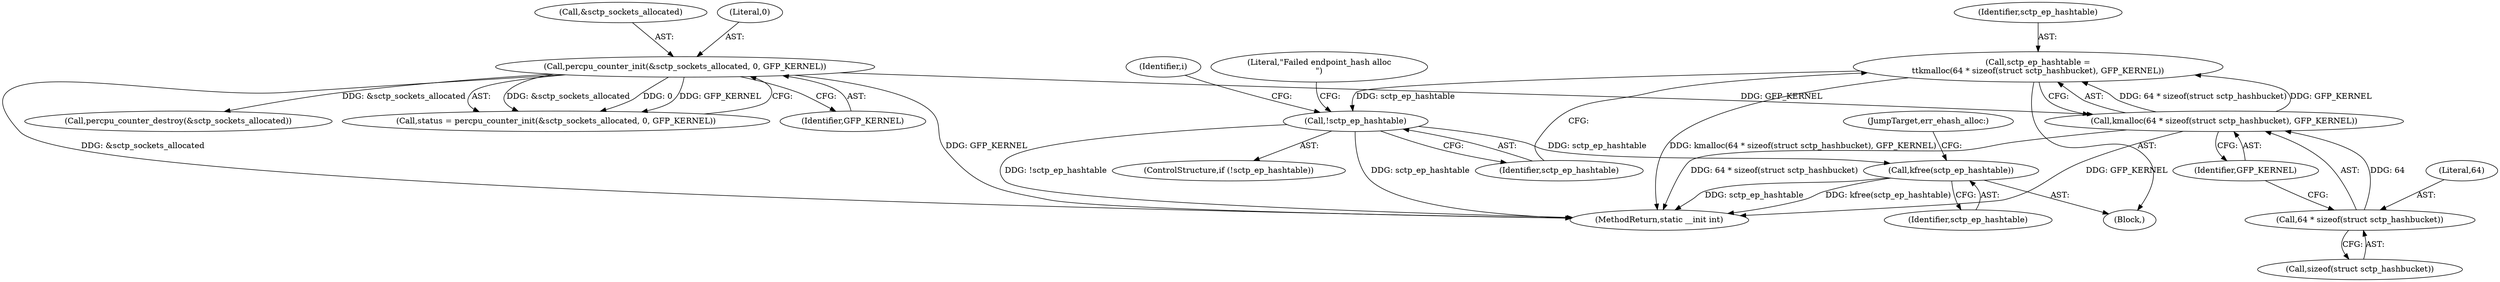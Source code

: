digraph "0_linux_8e2d61e0aed2b7c4ecb35844fe07e0b2b762dee4_0@API" {
"1000378" [label="(Call,sctp_ep_hashtable =\n\t\tkmalloc(64 * sizeof(struct sctp_hashbucket), GFP_KERNEL))"];
"1000380" [label="(Call,kmalloc(64 * sizeof(struct sctp_hashbucket), GFP_KERNEL))"];
"1000381" [label="(Call,64 * sizeof(struct sctp_hashbucket))"];
"1000158" [label="(Call,percpu_counter_init(&sctp_sockets_allocated, 0, GFP_KERNEL))"];
"1000387" [label="(Call,!sctp_ep_hashtable)"];
"1000564" [label="(Call,kfree(sctp_ep_hashtable))"];
"1000388" [label="(Identifier,sctp_ep_hashtable)"];
"1000387" [label="(Call,!sctp_ep_hashtable)"];
"1000385" [label="(Identifier,GFP_KERNEL)"];
"1000382" [label="(Literal,64)"];
"1000564" [label="(Call,kfree(sctp_ep_hashtable))"];
"1000577" [label="(Call,percpu_counter_destroy(&sctp_sockets_allocated))"];
"1000386" [label="(ControlStructure,if (!sctp_ep_hashtable))"];
"1000381" [label="(Call,64 * sizeof(struct sctp_hashbucket))"];
"1000380" [label="(Call,kmalloc(64 * sizeof(struct sctp_hashbucket), GFP_KERNEL))"];
"1000565" [label="(Identifier,sctp_ep_hashtable)"];
"1000161" [label="(Literal,0)"];
"1000156" [label="(Call,status = percpu_counter_init(&sctp_sockets_allocated, 0, GFP_KERNEL))"];
"1000391" [label="(Literal,\"Failed endpoint_hash alloc\n\")"];
"1000159" [label="(Call,&sctp_sockets_allocated)"];
"1000162" [label="(Identifier,GFP_KERNEL)"];
"1000112" [label="(Block,)"];
"1000587" [label="(MethodReturn,static __init int)"];
"1000399" [label="(Identifier,i)"];
"1000383" [label="(Call,sizeof(struct sctp_hashbucket))"];
"1000566" [label="(JumpTarget,err_ehash_alloc:)"];
"1000158" [label="(Call,percpu_counter_init(&sctp_sockets_allocated, 0, GFP_KERNEL))"];
"1000379" [label="(Identifier,sctp_ep_hashtable)"];
"1000378" [label="(Call,sctp_ep_hashtable =\n\t\tkmalloc(64 * sizeof(struct sctp_hashbucket), GFP_KERNEL))"];
"1000378" -> "1000112"  [label="AST: "];
"1000378" -> "1000380"  [label="CFG: "];
"1000379" -> "1000378"  [label="AST: "];
"1000380" -> "1000378"  [label="AST: "];
"1000388" -> "1000378"  [label="CFG: "];
"1000378" -> "1000587"  [label="DDG: kmalloc(64 * sizeof(struct sctp_hashbucket), GFP_KERNEL)"];
"1000380" -> "1000378"  [label="DDG: 64 * sizeof(struct sctp_hashbucket)"];
"1000380" -> "1000378"  [label="DDG: GFP_KERNEL"];
"1000378" -> "1000387"  [label="DDG: sctp_ep_hashtable"];
"1000380" -> "1000385"  [label="CFG: "];
"1000381" -> "1000380"  [label="AST: "];
"1000385" -> "1000380"  [label="AST: "];
"1000380" -> "1000587"  [label="DDG: 64 * sizeof(struct sctp_hashbucket)"];
"1000380" -> "1000587"  [label="DDG: GFP_KERNEL"];
"1000381" -> "1000380"  [label="DDG: 64"];
"1000158" -> "1000380"  [label="DDG: GFP_KERNEL"];
"1000381" -> "1000383"  [label="CFG: "];
"1000382" -> "1000381"  [label="AST: "];
"1000383" -> "1000381"  [label="AST: "];
"1000385" -> "1000381"  [label="CFG: "];
"1000158" -> "1000156"  [label="AST: "];
"1000158" -> "1000162"  [label="CFG: "];
"1000159" -> "1000158"  [label="AST: "];
"1000161" -> "1000158"  [label="AST: "];
"1000162" -> "1000158"  [label="AST: "];
"1000156" -> "1000158"  [label="CFG: "];
"1000158" -> "1000587"  [label="DDG: &sctp_sockets_allocated"];
"1000158" -> "1000587"  [label="DDG: GFP_KERNEL"];
"1000158" -> "1000156"  [label="DDG: &sctp_sockets_allocated"];
"1000158" -> "1000156"  [label="DDG: 0"];
"1000158" -> "1000156"  [label="DDG: GFP_KERNEL"];
"1000158" -> "1000577"  [label="DDG: &sctp_sockets_allocated"];
"1000387" -> "1000386"  [label="AST: "];
"1000387" -> "1000388"  [label="CFG: "];
"1000388" -> "1000387"  [label="AST: "];
"1000391" -> "1000387"  [label="CFG: "];
"1000399" -> "1000387"  [label="CFG: "];
"1000387" -> "1000587"  [label="DDG: sctp_ep_hashtable"];
"1000387" -> "1000587"  [label="DDG: !sctp_ep_hashtable"];
"1000387" -> "1000564"  [label="DDG: sctp_ep_hashtable"];
"1000564" -> "1000112"  [label="AST: "];
"1000564" -> "1000565"  [label="CFG: "];
"1000565" -> "1000564"  [label="AST: "];
"1000566" -> "1000564"  [label="CFG: "];
"1000564" -> "1000587"  [label="DDG: sctp_ep_hashtable"];
"1000564" -> "1000587"  [label="DDG: kfree(sctp_ep_hashtable)"];
}
